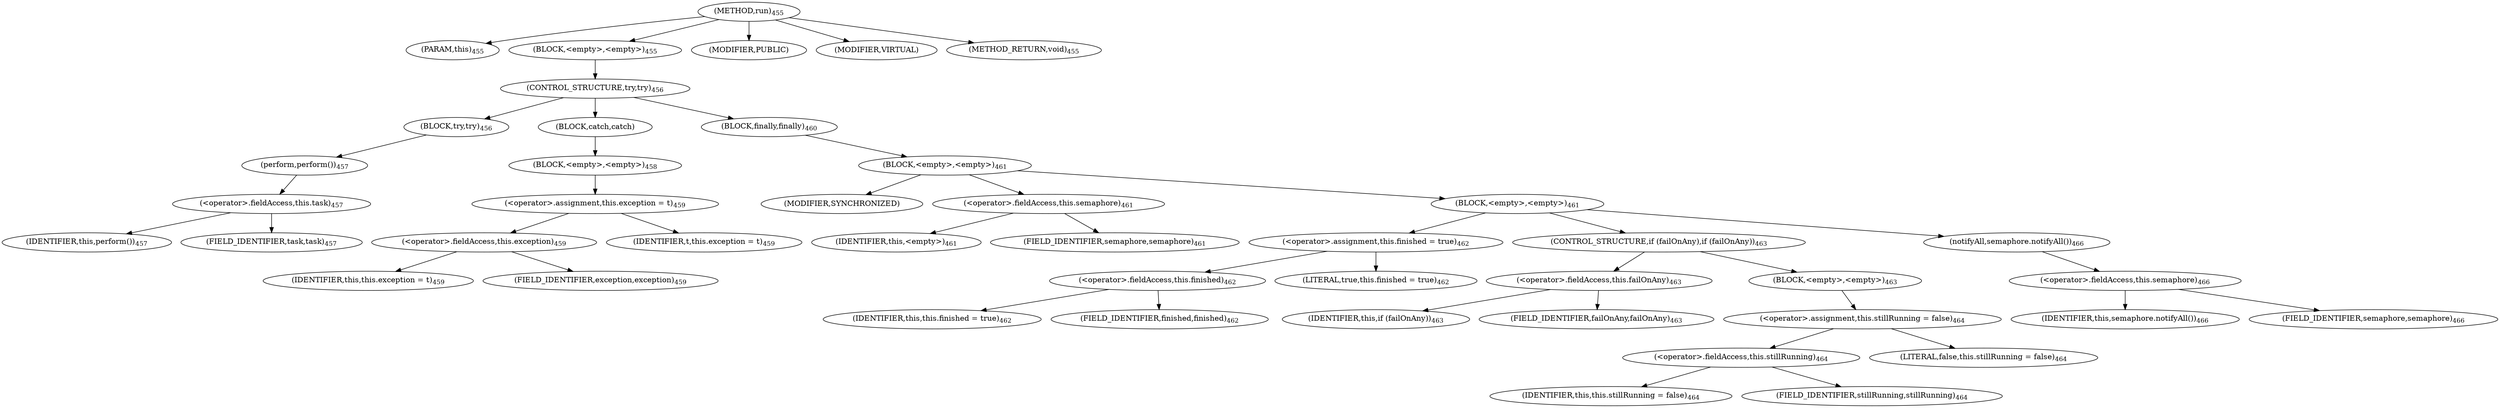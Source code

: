 digraph "run" {  
"840" [label = <(METHOD,run)<SUB>455</SUB>> ]
"841" [label = <(PARAM,this)<SUB>455</SUB>> ]
"842" [label = <(BLOCK,&lt;empty&gt;,&lt;empty&gt;)<SUB>455</SUB>> ]
"843" [label = <(CONTROL_STRUCTURE,try,try)<SUB>456</SUB>> ]
"844" [label = <(BLOCK,try,try)<SUB>456</SUB>> ]
"845" [label = <(perform,perform())<SUB>457</SUB>> ]
"846" [label = <(&lt;operator&gt;.fieldAccess,this.task)<SUB>457</SUB>> ]
"847" [label = <(IDENTIFIER,this,perform())<SUB>457</SUB>> ]
"848" [label = <(FIELD_IDENTIFIER,task,task)<SUB>457</SUB>> ]
"849" [label = <(BLOCK,catch,catch)> ]
"850" [label = <(BLOCK,&lt;empty&gt;,&lt;empty&gt;)<SUB>458</SUB>> ]
"851" [label = <(&lt;operator&gt;.assignment,this.exception = t)<SUB>459</SUB>> ]
"852" [label = <(&lt;operator&gt;.fieldAccess,this.exception)<SUB>459</SUB>> ]
"853" [label = <(IDENTIFIER,this,this.exception = t)<SUB>459</SUB>> ]
"854" [label = <(FIELD_IDENTIFIER,exception,exception)<SUB>459</SUB>> ]
"855" [label = <(IDENTIFIER,t,this.exception = t)<SUB>459</SUB>> ]
"856" [label = <(BLOCK,finally,finally)<SUB>460</SUB>> ]
"857" [label = <(BLOCK,&lt;empty&gt;,&lt;empty&gt;)<SUB>461</SUB>> ]
"858" [label = <(MODIFIER,SYNCHRONIZED)> ]
"859" [label = <(&lt;operator&gt;.fieldAccess,this.semaphore)<SUB>461</SUB>> ]
"860" [label = <(IDENTIFIER,this,&lt;empty&gt;)<SUB>461</SUB>> ]
"861" [label = <(FIELD_IDENTIFIER,semaphore,semaphore)<SUB>461</SUB>> ]
"862" [label = <(BLOCK,&lt;empty&gt;,&lt;empty&gt;)<SUB>461</SUB>> ]
"863" [label = <(&lt;operator&gt;.assignment,this.finished = true)<SUB>462</SUB>> ]
"864" [label = <(&lt;operator&gt;.fieldAccess,this.finished)<SUB>462</SUB>> ]
"865" [label = <(IDENTIFIER,this,this.finished = true)<SUB>462</SUB>> ]
"866" [label = <(FIELD_IDENTIFIER,finished,finished)<SUB>462</SUB>> ]
"867" [label = <(LITERAL,true,this.finished = true)<SUB>462</SUB>> ]
"868" [label = <(CONTROL_STRUCTURE,if (failOnAny),if (failOnAny))<SUB>463</SUB>> ]
"869" [label = <(&lt;operator&gt;.fieldAccess,this.failOnAny)<SUB>463</SUB>> ]
"870" [label = <(IDENTIFIER,this,if (failOnAny))<SUB>463</SUB>> ]
"871" [label = <(FIELD_IDENTIFIER,failOnAny,failOnAny)<SUB>463</SUB>> ]
"872" [label = <(BLOCK,&lt;empty&gt;,&lt;empty&gt;)<SUB>463</SUB>> ]
"873" [label = <(&lt;operator&gt;.assignment,this.stillRunning = false)<SUB>464</SUB>> ]
"874" [label = <(&lt;operator&gt;.fieldAccess,this.stillRunning)<SUB>464</SUB>> ]
"875" [label = <(IDENTIFIER,this,this.stillRunning = false)<SUB>464</SUB>> ]
"876" [label = <(FIELD_IDENTIFIER,stillRunning,stillRunning)<SUB>464</SUB>> ]
"877" [label = <(LITERAL,false,this.stillRunning = false)<SUB>464</SUB>> ]
"878" [label = <(notifyAll,semaphore.notifyAll())<SUB>466</SUB>> ]
"879" [label = <(&lt;operator&gt;.fieldAccess,this.semaphore)<SUB>466</SUB>> ]
"880" [label = <(IDENTIFIER,this,semaphore.notifyAll())<SUB>466</SUB>> ]
"881" [label = <(FIELD_IDENTIFIER,semaphore,semaphore)<SUB>466</SUB>> ]
"882" [label = <(MODIFIER,PUBLIC)> ]
"883" [label = <(MODIFIER,VIRTUAL)> ]
"884" [label = <(METHOD_RETURN,void)<SUB>455</SUB>> ]
  "840" -> "841" 
  "840" -> "842" 
  "840" -> "882" 
  "840" -> "883" 
  "840" -> "884" 
  "842" -> "843" 
  "843" -> "844" 
  "843" -> "849" 
  "843" -> "856" 
  "844" -> "845" 
  "845" -> "846" 
  "846" -> "847" 
  "846" -> "848" 
  "849" -> "850" 
  "850" -> "851" 
  "851" -> "852" 
  "851" -> "855" 
  "852" -> "853" 
  "852" -> "854" 
  "856" -> "857" 
  "857" -> "858" 
  "857" -> "859" 
  "857" -> "862" 
  "859" -> "860" 
  "859" -> "861" 
  "862" -> "863" 
  "862" -> "868" 
  "862" -> "878" 
  "863" -> "864" 
  "863" -> "867" 
  "864" -> "865" 
  "864" -> "866" 
  "868" -> "869" 
  "868" -> "872" 
  "869" -> "870" 
  "869" -> "871" 
  "872" -> "873" 
  "873" -> "874" 
  "873" -> "877" 
  "874" -> "875" 
  "874" -> "876" 
  "878" -> "879" 
  "879" -> "880" 
  "879" -> "881" 
}
